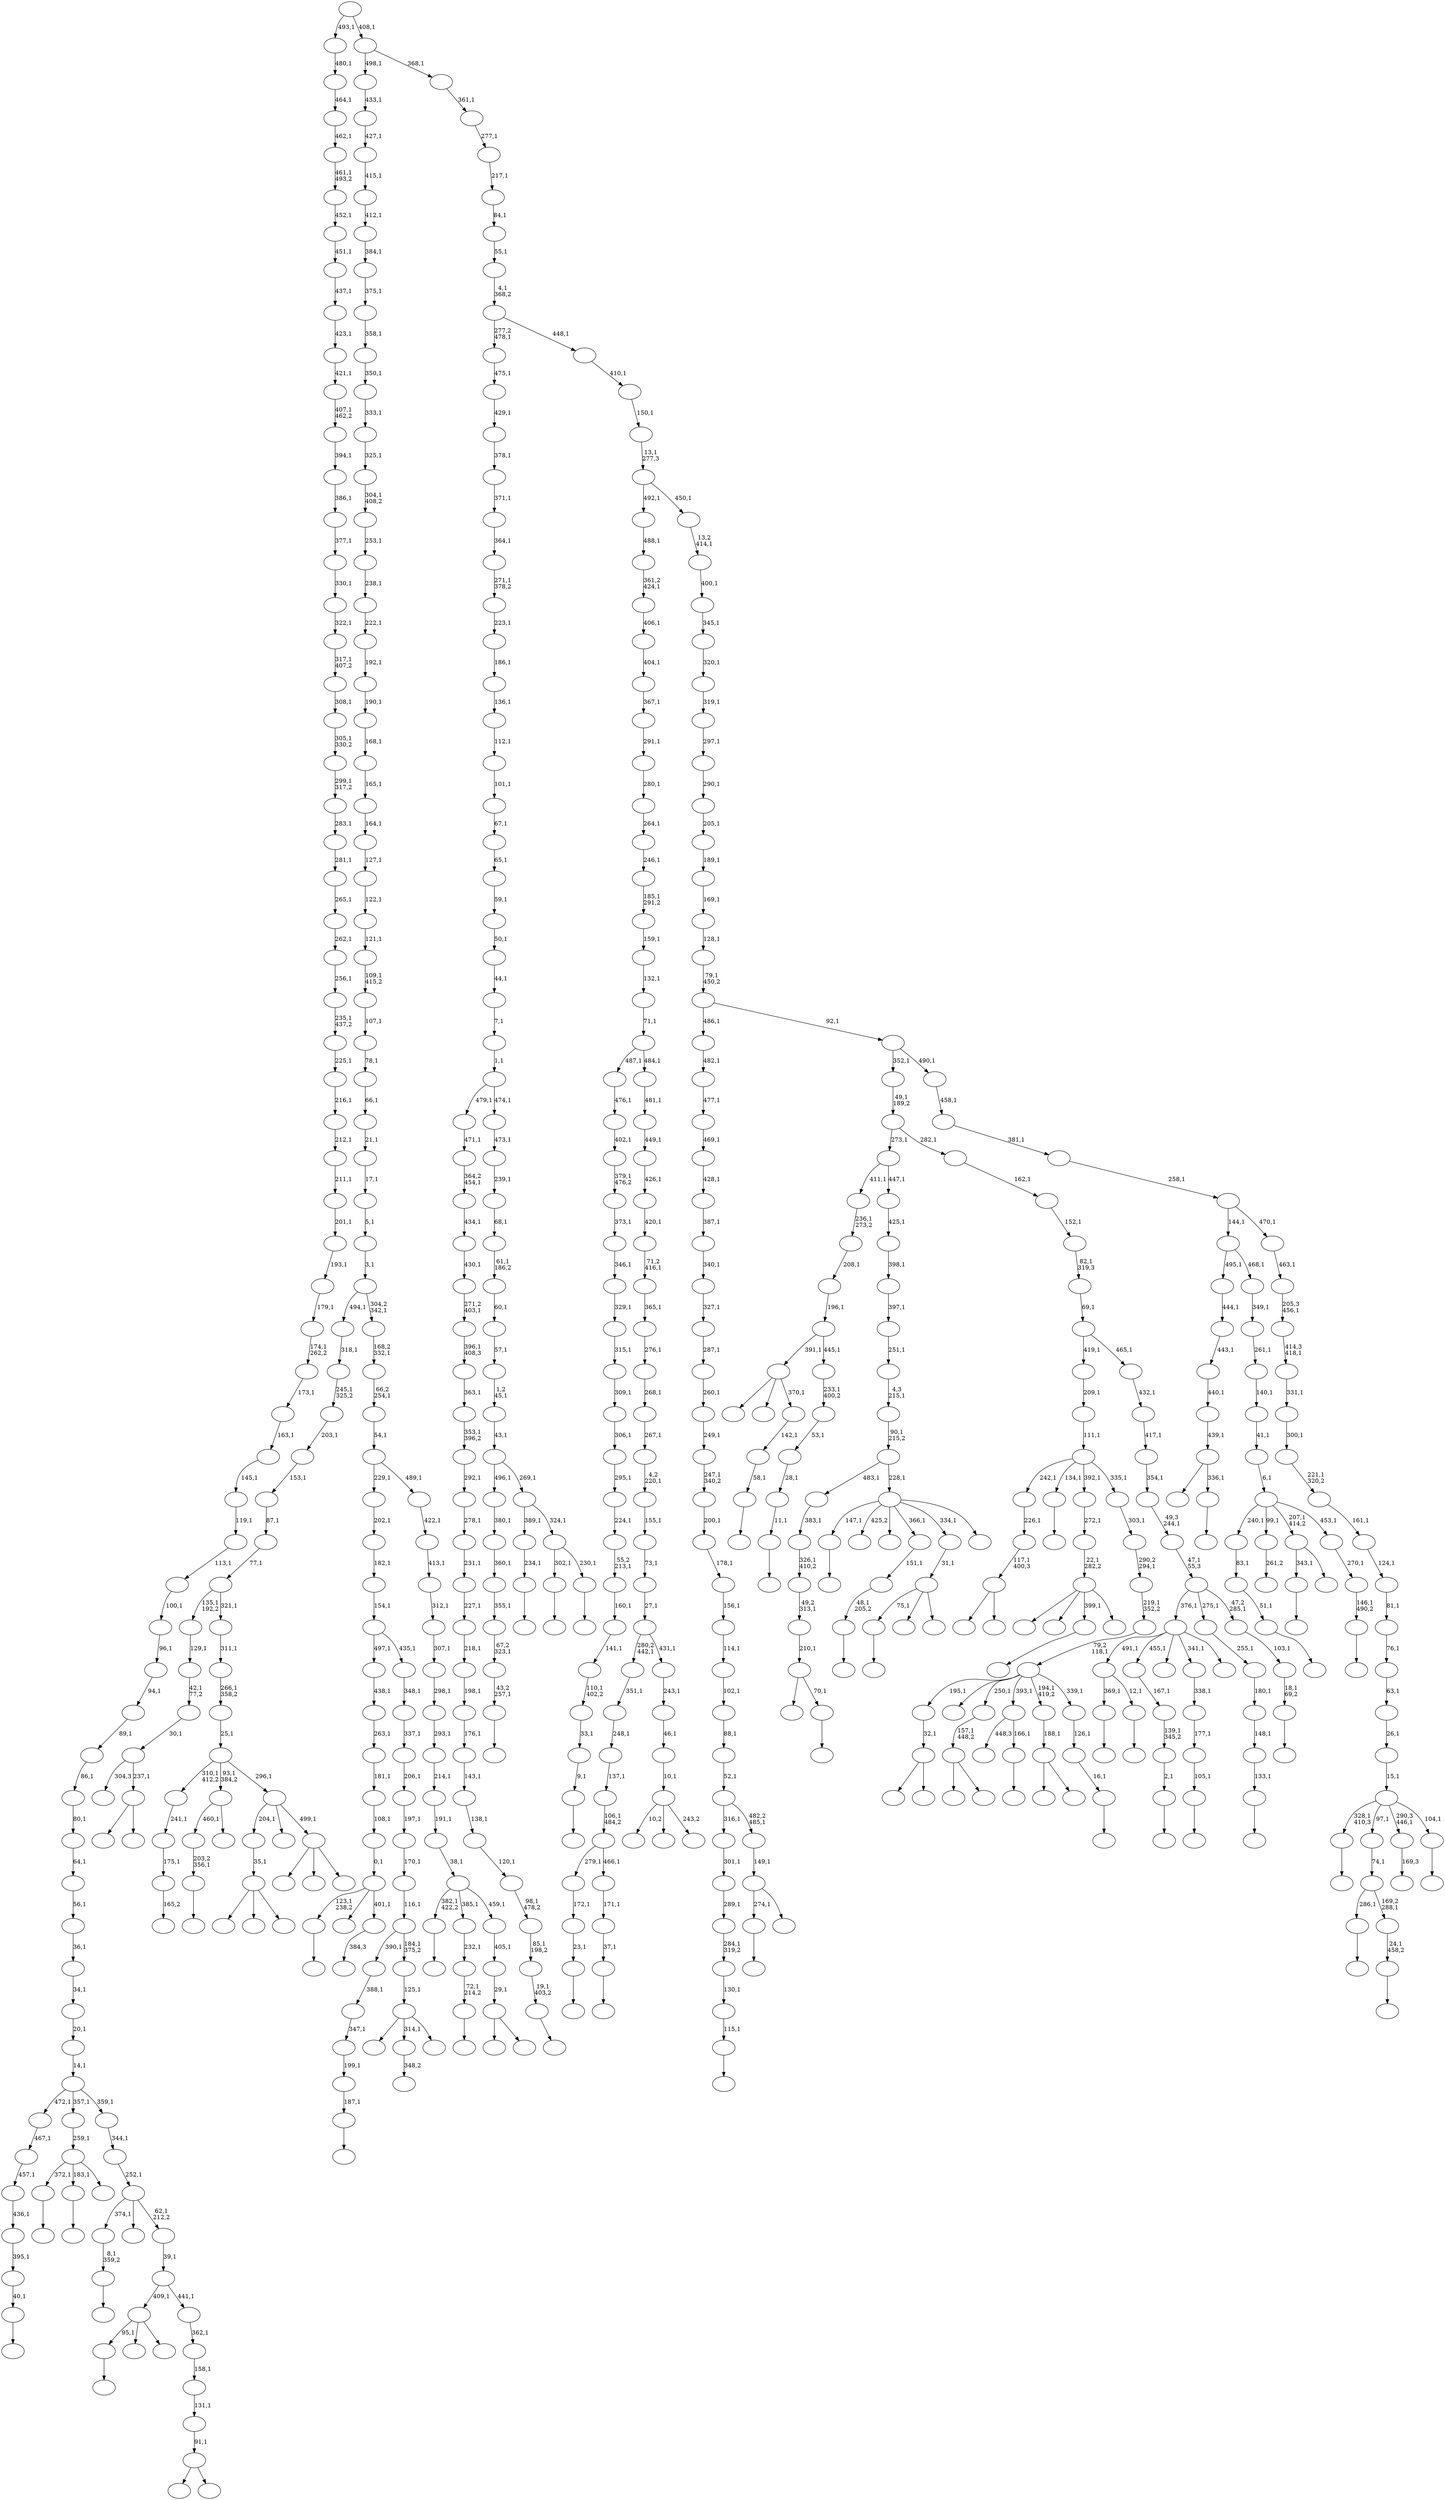 digraph T {
	600 [label=""]
	599 [label=""]
	598 [label=""]
	597 [label=""]
	596 [label=""]
	595 [label=""]
	594 [label=""]
	593 [label=""]
	592 [label=""]
	591 [label=""]
	590 [label=""]
	589 [label=""]
	588 [label=""]
	587 [label=""]
	586 [label=""]
	585 [label=""]
	584 [label=""]
	583 [label=""]
	582 [label=""]
	581 [label=""]
	580 [label=""]
	579 [label=""]
	578 [label=""]
	577 [label=""]
	576 [label=""]
	575 [label=""]
	574 [label=""]
	573 [label=""]
	572 [label=""]
	571 [label=""]
	570 [label=""]
	569 [label=""]
	568 [label=""]
	567 [label=""]
	566 [label=""]
	565 [label=""]
	564 [label=""]
	563 [label=""]
	562 [label=""]
	561 [label=""]
	560 [label=""]
	559 [label=""]
	558 [label=""]
	557 [label=""]
	556 [label=""]
	555 [label=""]
	554 [label=""]
	553 [label=""]
	552 [label=""]
	551 [label=""]
	550 [label=""]
	549 [label=""]
	548 [label=""]
	547 [label=""]
	546 [label=""]
	545 [label=""]
	544 [label=""]
	543 [label=""]
	542 [label=""]
	541 [label=""]
	540 [label=""]
	539 [label=""]
	538 [label=""]
	537 [label=""]
	536 [label=""]
	535 [label=""]
	534 [label=""]
	533 [label=""]
	532 [label=""]
	531 [label=""]
	530 [label=""]
	529 [label=""]
	528 [label=""]
	527 [label=""]
	526 [label=""]
	525 [label=""]
	524 [label=""]
	523 [label=""]
	522 [label=""]
	521 [label=""]
	520 [label=""]
	519 [label=""]
	518 [label=""]
	517 [label=""]
	516 [label=""]
	515 [label=""]
	514 [label=""]
	513 [label=""]
	512 [label=""]
	511 [label=""]
	510 [label=""]
	509 [label=""]
	508 [label=""]
	507 [label=""]
	506 [label=""]
	505 [label=""]
	504 [label=""]
	503 [label=""]
	502 [label=""]
	501 [label=""]
	500 [label=""]
	499 [label=""]
	498 [label=""]
	497 [label=""]
	496 [label=""]
	495 [label=""]
	494 [label=""]
	493 [label=""]
	492 [label=""]
	491 [label=""]
	490 [label=""]
	489 [label=""]
	488 [label=""]
	487 [label=""]
	486 [label=""]
	485 [label=""]
	484 [label=""]
	483 [label=""]
	482 [label=""]
	481 [label=""]
	480 [label=""]
	479 [label=""]
	478 [label=""]
	477 [label=""]
	476 [label=""]
	475 [label=""]
	474 [label=""]
	473 [label=""]
	472 [label=""]
	471 [label=""]
	470 [label=""]
	469 [label=""]
	468 [label=""]
	467 [label=""]
	466 [label=""]
	465 [label=""]
	464 [label=""]
	463 [label=""]
	462 [label=""]
	461 [label=""]
	460 [label=""]
	459 [label=""]
	458 [label=""]
	457 [label=""]
	456 [label=""]
	455 [label=""]
	454 [label=""]
	453 [label=""]
	452 [label=""]
	451 [label=""]
	450 [label=""]
	449 [label=""]
	448 [label=""]
	447 [label=""]
	446 [label=""]
	445 [label=""]
	444 [label=""]
	443 [label=""]
	442 [label=""]
	441 [label=""]
	440 [label=""]
	439 [label=""]
	438 [label=""]
	437 [label=""]
	436 [label=""]
	435 [label=""]
	434 [label=""]
	433 [label=""]
	432 [label=""]
	431 [label=""]
	430 [label=""]
	429 [label=""]
	428 [label=""]
	427 [label=""]
	426 [label=""]
	425 [label=""]
	424 [label=""]
	423 [label=""]
	422 [label=""]
	421 [label=""]
	420 [label=""]
	419 [label=""]
	418 [label=""]
	417 [label=""]
	416 [label=""]
	415 [label=""]
	414 [label=""]
	413 [label=""]
	412 [label=""]
	411 [label=""]
	410 [label=""]
	409 [label=""]
	408 [label=""]
	407 [label=""]
	406 [label=""]
	405 [label=""]
	404 [label=""]
	403 [label=""]
	402 [label=""]
	401 [label=""]
	400 [label=""]
	399 [label=""]
	398 [label=""]
	397 [label=""]
	396 [label=""]
	395 [label=""]
	394 [label=""]
	393 [label=""]
	392 [label=""]
	391 [label=""]
	390 [label=""]
	389 [label=""]
	388 [label=""]
	387 [label=""]
	386 [label=""]
	385 [label=""]
	384 [label=""]
	383 [label=""]
	382 [label=""]
	381 [label=""]
	380 [label=""]
	379 [label=""]
	378 [label=""]
	377 [label=""]
	376 [label=""]
	375 [label=""]
	374 [label=""]
	373 [label=""]
	372 [label=""]
	371 [label=""]
	370 [label=""]
	369 [label=""]
	368 [label=""]
	367 [label=""]
	366 [label=""]
	365 [label=""]
	364 [label=""]
	363 [label=""]
	362 [label=""]
	361 [label=""]
	360 [label=""]
	359 [label=""]
	358 [label=""]
	357 [label=""]
	356 [label=""]
	355 [label=""]
	354 [label=""]
	353 [label=""]
	352 [label=""]
	351 [label=""]
	350 [label=""]
	349 [label=""]
	348 [label=""]
	347 [label=""]
	346 [label=""]
	345 [label=""]
	344 [label=""]
	343 [label=""]
	342 [label=""]
	341 [label=""]
	340 [label=""]
	339 [label=""]
	338 [label=""]
	337 [label=""]
	336 [label=""]
	335 [label=""]
	334 [label=""]
	333 [label=""]
	332 [label=""]
	331 [label=""]
	330 [label=""]
	329 [label=""]
	328 [label=""]
	327 [label=""]
	326 [label=""]
	325 [label=""]
	324 [label=""]
	323 [label=""]
	322 [label=""]
	321 [label=""]
	320 [label=""]
	319 [label=""]
	318 [label=""]
	317 [label=""]
	316 [label=""]
	315 [label=""]
	314 [label=""]
	313 [label=""]
	312 [label=""]
	311 [label=""]
	310 [label=""]
	309 [label=""]
	308 [label=""]
	307 [label=""]
	306 [label=""]
	305 [label=""]
	304 [label=""]
	303 [label=""]
	302 [label=""]
	301 [label=""]
	300 [label=""]
	299 [label=""]
	298 [label=""]
	297 [label=""]
	296 [label=""]
	295 [label=""]
	294 [label=""]
	293 [label=""]
	292 [label=""]
	291 [label=""]
	290 [label=""]
	289 [label=""]
	288 [label=""]
	287 [label=""]
	286 [label=""]
	285 [label=""]
	284 [label=""]
	283 [label=""]
	282 [label=""]
	281 [label=""]
	280 [label=""]
	279 [label=""]
	278 [label=""]
	277 [label=""]
	276 [label=""]
	275 [label=""]
	274 [label=""]
	273 [label=""]
	272 [label=""]
	271 [label=""]
	270 [label=""]
	269 [label=""]
	268 [label=""]
	267 [label=""]
	266 [label=""]
	265 [label=""]
	264 [label=""]
	263 [label=""]
	262 [label=""]
	261 [label=""]
	260 [label=""]
	259 [label=""]
	258 [label=""]
	257 [label=""]
	256 [label=""]
	255 [label=""]
	254 [label=""]
	253 [label=""]
	252 [label=""]
	251 [label=""]
	250 [label=""]
	249 [label=""]
	248 [label=""]
	247 [label=""]
	246 [label=""]
	245 [label=""]
	244 [label=""]
	243 [label=""]
	242 [label=""]
	241 [label=""]
	240 [label=""]
	239 [label=""]
	238 [label=""]
	237 [label=""]
	236 [label=""]
	235 [label=""]
	234 [label=""]
	233 [label=""]
	232 [label=""]
	231 [label=""]
	230 [label=""]
	229 [label=""]
	228 [label=""]
	227 [label=""]
	226 [label=""]
	225 [label=""]
	224 [label=""]
	223 [label=""]
	222 [label=""]
	221 [label=""]
	220 [label=""]
	219 [label=""]
	218 [label=""]
	217 [label=""]
	216 [label=""]
	215 [label=""]
	214 [label=""]
	213 [label=""]
	212 [label=""]
	211 [label=""]
	210 [label=""]
	209 [label=""]
	208 [label=""]
	207 [label=""]
	206 [label=""]
	205 [label=""]
	204 [label=""]
	203 [label=""]
	202 [label=""]
	201 [label=""]
	200 [label=""]
	199 [label=""]
	198 [label=""]
	197 [label=""]
	196 [label=""]
	195 [label=""]
	194 [label=""]
	193 [label=""]
	192 [label=""]
	191 [label=""]
	190 [label=""]
	189 [label=""]
	188 [label=""]
	187 [label=""]
	186 [label=""]
	185 [label=""]
	184 [label=""]
	183 [label=""]
	182 [label=""]
	181 [label=""]
	180 [label=""]
	179 [label=""]
	178 [label=""]
	177 [label=""]
	176 [label=""]
	175 [label=""]
	174 [label=""]
	173 [label=""]
	172 [label=""]
	171 [label=""]
	170 [label=""]
	169 [label=""]
	168 [label=""]
	167 [label=""]
	166 [label=""]
	165 [label=""]
	164 [label=""]
	163 [label=""]
	162 [label=""]
	161 [label=""]
	160 [label=""]
	159 [label=""]
	158 [label=""]
	157 [label=""]
	156 [label=""]
	155 [label=""]
	154 [label=""]
	153 [label=""]
	152 [label=""]
	151 [label=""]
	150 [label=""]
	149 [label=""]
	148 [label=""]
	147 [label=""]
	146 [label=""]
	145 [label=""]
	144 [label=""]
	143 [label=""]
	142 [label=""]
	141 [label=""]
	140 [label=""]
	139 [label=""]
	138 [label=""]
	137 [label=""]
	136 [label=""]
	135 [label=""]
	134 [label=""]
	133 [label=""]
	132 [label=""]
	131 [label=""]
	130 [label=""]
	129 [label=""]
	128 [label=""]
	127 [label=""]
	126 [label=""]
	125 [label=""]
	124 [label=""]
	123 [label=""]
	122 [label=""]
	121 [label=""]
	120 [label=""]
	119 [label=""]
	118 [label=""]
	117 [label=""]
	116 [label=""]
	115 [label=""]
	114 [label=""]
	113 [label=""]
	112 [label=""]
	111 [label=""]
	110 [label=""]
	109 [label=""]
	108 [label=""]
	107 [label=""]
	106 [label=""]
	105 [label=""]
	104 [label=""]
	103 [label=""]
	102 [label=""]
	101 [label=""]
	100 [label=""]
	99 [label=""]
	98 [label=""]
	97 [label=""]
	96 [label=""]
	95 [label=""]
	94 [label=""]
	93 [label=""]
	92 [label=""]
	91 [label=""]
	90 [label=""]
	89 [label=""]
	88 [label=""]
	87 [label=""]
	86 [label=""]
	85 [label=""]
	84 [label=""]
	83 [label=""]
	82 [label=""]
	81 [label=""]
	80 [label=""]
	79 [label=""]
	78 [label=""]
	77 [label=""]
	76 [label=""]
	75 [label=""]
	74 [label=""]
	73 [label=""]
	72 [label=""]
	71 [label=""]
	70 [label=""]
	69 [label=""]
	68 [label=""]
	67 [label=""]
	66 [label=""]
	65 [label=""]
	64 [label=""]
	63 [label=""]
	62 [label=""]
	61 [label=""]
	60 [label=""]
	59 [label=""]
	58 [label=""]
	57 [label=""]
	56 [label=""]
	55 [label=""]
	54 [label=""]
	53 [label=""]
	52 [label=""]
	51 [label=""]
	50 [label=""]
	49 [label=""]
	48 [label=""]
	47 [label=""]
	46 [label=""]
	45 [label=""]
	44 [label=""]
	43 [label=""]
	42 [label=""]
	41 [label=""]
	40 [label=""]
	39 [label=""]
	38 [label=""]
	37 [label=""]
	36 [label=""]
	35 [label=""]
	34 [label=""]
	33 [label=""]
	32 [label=""]
	31 [label=""]
	30 [label=""]
	29 [label=""]
	28 [label=""]
	27 [label=""]
	26 [label=""]
	25 [label=""]
	24 [label=""]
	23 [label=""]
	22 [label=""]
	21 [label=""]
	20 [label=""]
	19 [label=""]
	18 [label=""]
	17 [label=""]
	16 [label=""]
	15 [label=""]
	14 [label=""]
	13 [label=""]
	12 [label=""]
	11 [label=""]
	10 [label=""]
	9 [label=""]
	8 [label=""]
	7 [label=""]
	6 [label=""]
	5 [label=""]
	4 [label=""]
	3 [label=""]
	2 [label=""]
	1 [label=""]
	0 [label=""]
	599 -> 600 [label=""]
	597 -> 598 [label=""]
	595 -> 596 [label=""]
	591 -> 592 [label=""]
	588 -> 589 [label=""]
	584 -> 585 [label=""]
	579 -> 580 [label=""]
	577 -> 578 [label=""]
	576 -> 577 [label="58,1"]
	575 -> 576 [label="142,1"]
	574 -> 593 [label=""]
	574 -> 581 [label=""]
	574 -> 575 [label="370,1"]
	572 -> 573 [label=""]
	571 -> 572 [label="8,1\n359,2"]
	568 -> 569 [label="165,2"]
	567 -> 568 [label="175,1"]
	566 -> 567 [label="241,1"]
	563 -> 564 [label=""]
	560 -> 561 [label=""]
	559 -> 560 [label="9,1"]
	558 -> 559 [label="33,1"]
	557 -> 558 [label="110,1\n402,2"]
	556 -> 557 [label="141,1"]
	555 -> 556 [label="160,1"]
	554 -> 555 [label="55,2\n213,1"]
	553 -> 554 [label="224,1"]
	552 -> 553 [label="295,1"]
	551 -> 552 [label="306,1"]
	550 -> 551 [label="309,1"]
	549 -> 550 [label="315,1"]
	548 -> 549 [label="329,1"]
	547 -> 548 [label="346,1"]
	546 -> 547 [label="373,1"]
	545 -> 546 [label="379,1\n476,2"]
	544 -> 545 [label="402,1"]
	543 -> 544 [label="476,1"]
	541 -> 542 [label=""]
	540 -> 541 [label="43,2\n257,1"]
	539 -> 540 [label="67,2\n323,1"]
	538 -> 539 [label="355,1"]
	537 -> 538 [label="360,1"]
	536 -> 537 [label="380,1"]
	533 -> 534 [label=""]
	532 -> 533 [label="234,1"]
	530 -> 531 [label=""]
	528 -> 586 [label=""]
	528 -> 529 [label=""]
	527 -> 528 [label="117,1\n400,3"]
	526 -> 527 [label="226,1"]
	524 -> 525 [label=""]
	522 -> 523 [label=""]
	521 -> 524 [label="369,1"]
	521 -> 522 [label="12,1"]
	517 -> 518 [label=""]
	516 -> 517 [label="24,1\n458,2"]
	515 -> 588 [label="286,1"]
	515 -> 516 [label="169,2\n288,1"]
	514 -> 515 [label="74,1"]
	511 -> 570 [label=""]
	511 -> 512 [label=""]
	510 -> 511 [label="32,1"]
	507 -> 508 [label=""]
	504 -> 505 [label=""]
	503 -> 504 [label="203,2\n356,1"]
	500 -> 501 [label=""]
	499 -> 500 [label="51,1"]
	498 -> 499 [label="83,1"]
	495 -> 496 [label=""]
	493 -> 494 [label=""]
	492 -> 493 [label="2,1"]
	491 -> 492 [label="139,1\n345,2"]
	490 -> 491 [label="167,1"]
	487 -> 488 [label=""]
	485 -> 486 [label=""]
	484 -> 485 [label="23,1"]
	483 -> 484 [label="172,1"]
	481 -> 482 [label="261,2"]
	479 -> 520 [label=""]
	479 -> 513 [label=""]
	479 -> 480 [label=""]
	478 -> 479 [label="35,1"]
	476 -> 583 [label=""]
	476 -> 477 [label=""]
	475 -> 476 [label="157,1\n448,2"]
	473 -> 474 [label=""]
	472 -> 473 [label="72,1\n214,2"]
	471 -> 472 [label="232,1"]
	468 -> 469 [label=""]
	467 -> 468 [label="19,1\n403,2"]
	466 -> 467 [label="85,1\n198,2"]
	465 -> 466 [label="98,1\n478,2"]
	464 -> 465 [label="120,1"]
	463 -> 464 [label="138,1"]
	462 -> 463 [label="143,1"]
	461 -> 462 [label="176,1"]
	460 -> 461 [label="198,1"]
	459 -> 460 [label="218,1"]
	458 -> 459 [label="227,1"]
	457 -> 458 [label="231,1"]
	456 -> 457 [label="278,1"]
	455 -> 456 [label="292,1"]
	454 -> 455 [label="353,1\n396,2"]
	453 -> 454 [label="363,1"]
	452 -> 453 [label="396,1\n408,3"]
	451 -> 452 [label="271,2\n403,1"]
	450 -> 451 [label="430,1"]
	449 -> 450 [label="434,1"]
	448 -> 449 [label="364,2\n454,1"]
	447 -> 448 [label="471,1"]
	444 -> 445 [label="348,2"]
	441 -> 442 [label=""]
	440 -> 441 [label="40,1"]
	439 -> 440 [label="395,1"]
	438 -> 439 [label="436,1"]
	437 -> 438 [label="457,1"]
	436 -> 437 [label="467,1"]
	434 -> 590 [label=""]
	434 -> 435 [label=""]
	433 -> 489 [label="304,3"]
	433 -> 434 [label="237,1"]
	432 -> 433 [label="30,1"]
	431 -> 432 [label="42,1\n77,2"]
	430 -> 431 [label="129,1"]
	428 -> 595 [label="95,1"]
	428 -> 562 [label=""]
	428 -> 429 [label=""]
	425 -> 426 [label=""]
	423 -> 424 [label="384,3"]
	422 -> 563 [label="123,1\n238,2"]
	422 -> 519 [label=""]
	422 -> 423 [label="401,1"]
	421 -> 422 [label="0,1"]
	420 -> 421 [label="108,1"]
	419 -> 420 [label="181,1"]
	418 -> 419 [label="263,1"]
	417 -> 418 [label="438,1"]
	414 -> 415 [label=""]
	413 -> 414 [label="11,1"]
	412 -> 413 [label="28,1"]
	411 -> 412 [label="53,1"]
	410 -> 411 [label="233,1\n400,2"]
	409 -> 574 [label="391,1"]
	409 -> 410 [label="445,1"]
	408 -> 409 [label="196,1"]
	407 -> 408 [label="208,1"]
	406 -> 407 [label="236,1\n273,2"]
	404 -> 405 [label=""]
	403 -> 404 [label="37,1"]
	402 -> 403 [label="171,1"]
	401 -> 483 [label="279,1"]
	401 -> 402 [label="466,1"]
	400 -> 401 [label="106,1\n484,2"]
	399 -> 400 [label="137,1"]
	398 -> 399 [label="248,1"]
	397 -> 398 [label="351,1"]
	394 -> 395 [label="169,3"]
	390 -> 425 [label="343,1"]
	390 -> 391 [label=""]
	388 -> 389 [label=""]
	387 -> 506 [label="448,3"]
	387 -> 388 [label="166,1"]
	385 -> 386 [label=""]
	384 -> 385 [label="187,1"]
	383 -> 384 [label="199,1"]
	382 -> 383 [label="347,1"]
	381 -> 382 [label="388,1"]
	379 -> 380 [label=""]
	378 -> 470 [label=""]
	378 -> 379 [label="70,1"]
	377 -> 378 [label="210,1"]
	376 -> 377 [label="49,2\n313,1"]
	375 -> 376 [label="326,1\n410,2"]
	374 -> 375 [label="383,1"]
	372 -> 373 [label=""]
	371 -> 495 [label="302,1"]
	371 -> 372 [label="230,1"]
	370 -> 532 [label="389,1"]
	370 -> 371 [label="324,1"]
	369 -> 536 [label="496,1"]
	369 -> 370 [label="269,1"]
	368 -> 369 [label="43,1"]
	367 -> 368 [label="1,2\n45,1"]
	366 -> 367 [label="57,1"]
	365 -> 366 [label="60,1"]
	364 -> 365 [label="61,1\n186,2"]
	363 -> 364 [label="68,1"]
	362 -> 363 [label="239,1"]
	361 -> 362 [label="473,1"]
	360 -> 447 [label="479,1"]
	360 -> 361 [label="474,1"]
	359 -> 360 [label="1,1"]
	358 -> 359 [label="7,1"]
	357 -> 358 [label="44,1"]
	356 -> 357 [label="50,1"]
	355 -> 356 [label="59,1"]
	354 -> 355 [label="65,1"]
	353 -> 354 [label="67,1"]
	352 -> 353 [label="101,1"]
	351 -> 352 [label="112,1"]
	350 -> 351 [label="136,1"]
	349 -> 350 [label="186,1"]
	348 -> 349 [label="223,1"]
	347 -> 348 [label="271,1\n378,2"]
	346 -> 347 [label="364,1"]
	345 -> 346 [label="371,1"]
	344 -> 345 [label="378,1"]
	343 -> 344 [label="429,1"]
	342 -> 343 [label="475,1"]
	339 -> 340 [label=""]
	338 -> 339 [label="48,1\n205,2"]
	337 -> 338 [label="151,1"]
	335 -> 336 [label=""]
	334 -> 335 [label="115,1"]
	333 -> 334 [label="130,1"]
	332 -> 333 [label="284,1\n319,2"]
	331 -> 332 [label="289,1"]
	330 -> 331 [label="301,1"]
	328 -> 579 [label="372,1"]
	328 -> 507 [label="183,1"]
	328 -> 329 [label=""]
	327 -> 328 [label="259,1"]
	325 -> 446 [label=""]
	325 -> 444 [label="314,1"]
	325 -> 326 [label=""]
	324 -> 325 [label="125,1"]
	323 -> 381 [label="390,1"]
	323 -> 324 [label="184,1\n375,2"]
	322 -> 323 [label="116,1"]
	321 -> 322 [label="170,1"]
	320 -> 321 [label="197,1"]
	319 -> 320 [label="206,1"]
	318 -> 319 [label="337,1"]
	317 -> 318 [label="348,1"]
	316 -> 417 [label="497,1"]
	316 -> 317 [label="435,1"]
	315 -> 316 [label="154,1"]
	314 -> 315 [label="182,1"]
	313 -> 314 [label="202,1"]
	311 -> 312 [label=""]
	310 -> 311 [label="105,1"]
	309 -> 310 [label="177,1"]
	308 -> 309 [label="338,1"]
	305 -> 306 [label=""]
	303 -> 304 [label=""]
	302 -> 341 [label=""]
	302 -> 303 [label="336,1"]
	301 -> 302 [label="439,1"]
	300 -> 301 [label="440,1"]
	299 -> 300 [label="443,1"]
	298 -> 299 [label="444,1"]
	296 -> 503 [label="460,1"]
	296 -> 297 [label=""]
	294 -> 530 [label="274,1"]
	294 -> 295 [label=""]
	293 -> 294 [label="149,1"]
	292 -> 330 [label="316,1"]
	292 -> 293 [label="482,2\n485,1"]
	291 -> 292 [label="52,1"]
	290 -> 291 [label="88,1"]
	289 -> 290 [label="102,1"]
	288 -> 289 [label="114,1"]
	287 -> 288 [label="156,1"]
	286 -> 287 [label="178,1"]
	285 -> 286 [label="200,1"]
	284 -> 285 [label="247,1\n340,2"]
	283 -> 284 [label="249,1"]
	282 -> 283 [label="260,1"]
	281 -> 282 [label="287,1"]
	280 -> 281 [label="327,1"]
	279 -> 280 [label="340,1"]
	278 -> 279 [label="387,1"]
	277 -> 278 [label="428,1"]
	276 -> 277 [label="469,1"]
	275 -> 276 [label="477,1"]
	274 -> 275 [label="482,1"]
	272 -> 427 [label=""]
	272 -> 307 [label=""]
	272 -> 273 [label=""]
	271 -> 478 [label="204,1"]
	271 -> 416 [label=""]
	271 -> 272 [label="499,1"]
	270 -> 566 [label="310,1\n412,2"]
	270 -> 296 [label="93,1\n384,2"]
	270 -> 271 [label="296,1"]
	269 -> 270 [label="25,1"]
	268 -> 269 [label="266,1\n358,2"]
	267 -> 268 [label="311,1"]
	266 -> 430 [label="135,1\n192,2"]
	266 -> 267 [label="321,1"]
	265 -> 266 [label="77,1"]
	264 -> 265 [label="87,1"]
	263 -> 264 [label="153,1"]
	262 -> 263 [label="203,1"]
	261 -> 262 [label="245,1\n325,2"]
	260 -> 261 [label="318,1"]
	258 -> 594 [label=""]
	258 -> 393 [label=""]
	258 -> 305 [label="399,1"]
	258 -> 259 [label=""]
	257 -> 258 [label="22,1\n282,2"]
	256 -> 257 [label="272,1"]
	254 -> 591 [label="75,1"]
	254 -> 396 [label=""]
	254 -> 255 [label=""]
	253 -> 254 [label="31,1"]
	251 -> 252 [label=""]
	250 -> 251 [label="146,1\n490,2"]
	249 -> 250 [label="270,1"]
	248 -> 498 [label="240,1"]
	248 -> 481 [label="99,1"]
	248 -> 390 [label="207,1\n414,2"]
	248 -> 249 [label="453,1"]
	247 -> 248 [label="6,1"]
	246 -> 247 [label="41,1"]
	245 -> 246 [label="140,1"]
	244 -> 245 [label="261,1"]
	243 -> 244 [label="349,1"]
	242 -> 298 [label="495,1"]
	242 -> 243 [label="468,1"]
	240 -> 599 [label="147,1"]
	240 -> 582 [label="425,2"]
	240 -> 565 [label=""]
	240 -> 337 [label="366,1"]
	240 -> 253 [label="334,1"]
	240 -> 241 [label=""]
	239 -> 374 [label="483,1"]
	239 -> 240 [label="228,1"]
	238 -> 239 [label="90,1\n215,2"]
	237 -> 238 [label="4,3\n215,1"]
	236 -> 237 [label="251,1"]
	235 -> 236 [label="397,1"]
	234 -> 235 [label="398,1"]
	233 -> 234 [label="425,1"]
	232 -> 406 [label="411,1"]
	232 -> 233 [label="447,1"]
	230 -> 587 [label=""]
	230 -> 231 [label=""]
	229 -> 230 [label="188,1"]
	227 -> 228 [label=""]
	226 -> 227 [label="16,1"]
	225 -> 226 [label="126,1"]
	224 -> 510 [label="195,1"]
	224 -> 497 [label=""]
	224 -> 475 [label="250,1"]
	224 -> 387 [label="393,1"]
	224 -> 229 [label="194,1\n419,2"]
	224 -> 225 [label="339,1"]
	223 -> 224 [label="79,2\n118,1"]
	222 -> 223 [label="219,1\n352,2"]
	221 -> 222 [label="290,2\n294,1"]
	220 -> 221 [label="303,1"]
	219 -> 526 [label="242,1"]
	219 -> 487 [label="134,1"]
	219 -> 256 [label="392,1"]
	219 -> 220 [label="335,1"]
	218 -> 219 [label="111,1"]
	217 -> 218 [label="209,1"]
	215 -> 521 [label="491,1"]
	215 -> 490 [label="455,1"]
	215 -> 392 [label=""]
	215 -> 308 [label="341,1"]
	215 -> 216 [label=""]
	212 -> 213 [label=""]
	211 -> 212 [label="133,1"]
	210 -> 211 [label="148,1"]
	209 -> 210 [label="180,1"]
	208 -> 209 [label="255,1"]
	206 -> 207 [label=""]
	205 -> 206 [label="18,1\n69,2"]
	204 -> 205 [label="103,1"]
	203 -> 215 [label="376,1"]
	203 -> 208 [label="275,1"]
	203 -> 204 [label="47,2\n285,1"]
	202 -> 203 [label="47,1\n55,3"]
	201 -> 202 [label="49,3\n244,1"]
	200 -> 201 [label="354,1"]
	199 -> 200 [label="417,1"]
	198 -> 199 [label="432,1"]
	197 -> 217 [label="419,1"]
	197 -> 198 [label="465,1"]
	196 -> 197 [label="69,1"]
	195 -> 196 [label="82,1\n319,3"]
	194 -> 195 [label="152,1"]
	193 -> 194 [label="162,1"]
	192 -> 232 [label="273,1"]
	192 -> 193 [label="282,1"]
	191 -> 192 [label="49,1\n189,2"]
	189 -> 535 [label="10,2"]
	189 -> 502 [label=""]
	189 -> 190 [label="243,2"]
	188 -> 189 [label="10,1"]
	187 -> 188 [label="46,1"]
	186 -> 187 [label="243,1"]
	185 -> 397 [label="280,2\n442,1"]
	185 -> 186 [label="431,1"]
	184 -> 185 [label="27,1"]
	183 -> 184 [label="73,1"]
	182 -> 183 [label="155,1"]
	181 -> 182 [label="4,2\n220,1"]
	180 -> 181 [label="267,1"]
	179 -> 180 [label="268,1"]
	178 -> 179 [label="276,1"]
	177 -> 178 [label="365,1"]
	176 -> 177 [label="71,2\n416,1"]
	175 -> 176 [label="420,1"]
	174 -> 175 [label="426,1"]
	173 -> 174 [label="449,1"]
	172 -> 173 [label="481,1"]
	171 -> 543 [label="487,1"]
	171 -> 172 [label="484,1"]
	170 -> 171 [label="71,1"]
	169 -> 170 [label="132,1"]
	168 -> 169 [label="159,1"]
	167 -> 168 [label="185,1\n291,2"]
	166 -> 167 [label="246,1"]
	165 -> 166 [label="264,1"]
	164 -> 165 [label="280,1"]
	163 -> 164 [label="291,1"]
	162 -> 163 [label="367,1"]
	161 -> 162 [label="404,1"]
	160 -> 161 [label="406,1"]
	159 -> 160 [label="361,2\n424,1"]
	158 -> 159 [label="488,1"]
	156 -> 443 [label=""]
	156 -> 157 [label=""]
	155 -> 156 [label="91,1"]
	154 -> 155 [label="131,1"]
	153 -> 154 [label="158,1"]
	152 -> 153 [label="362,1"]
	151 -> 428 [label="409,1"]
	151 -> 152 [label="441,1"]
	150 -> 151 [label="39,1"]
	149 -> 571 [label="374,1"]
	149 -> 214 [label=""]
	149 -> 150 [label="62,1\n212,2"]
	148 -> 149 [label="252,1"]
	147 -> 148 [label="344,1"]
	146 -> 436 [label="472,1"]
	146 -> 327 [label="357,1"]
	146 -> 147 [label="359,1"]
	145 -> 146 [label="14,1"]
	144 -> 145 [label="20,1"]
	143 -> 144 [label="34,1"]
	142 -> 143 [label="36,1"]
	141 -> 142 [label="56,1"]
	140 -> 141 [label="64,1"]
	139 -> 140 [label="80,1"]
	138 -> 139 [label="86,1"]
	137 -> 138 [label="89,1"]
	136 -> 137 [label="94,1"]
	135 -> 136 [label="96,1"]
	134 -> 135 [label="100,1"]
	133 -> 134 [label="113,1"]
	132 -> 133 [label="119,1"]
	131 -> 132 [label="145,1"]
	130 -> 131 [label="163,1"]
	129 -> 130 [label="173,1"]
	128 -> 129 [label="174,1\n262,2"]
	127 -> 128 [label="179,1"]
	126 -> 127 [label="193,1"]
	125 -> 126 [label="201,1"]
	124 -> 125 [label="211,1"]
	123 -> 124 [label="212,1"]
	122 -> 123 [label="216,1"]
	121 -> 122 [label="225,1"]
	120 -> 121 [label="235,1\n437,2"]
	119 -> 120 [label="256,1"]
	118 -> 119 [label="262,1"]
	117 -> 118 [label="265,1"]
	116 -> 117 [label="281,1"]
	115 -> 116 [label="283,1"]
	114 -> 115 [label="299,1\n317,2"]
	113 -> 114 [label="305,1\n330,2"]
	112 -> 113 [label="308,1"]
	111 -> 112 [label="317,1\n407,2"]
	110 -> 111 [label="322,1"]
	109 -> 110 [label="330,1"]
	108 -> 109 [label="377,1"]
	107 -> 108 [label="386,1"]
	106 -> 107 [label="394,1"]
	105 -> 106 [label="407,1\n462,2"]
	104 -> 105 [label="421,1"]
	103 -> 104 [label="423,1"]
	102 -> 103 [label="437,1"]
	101 -> 102 [label="451,1"]
	100 -> 101 [label="452,1"]
	99 -> 100 [label="461,1\n493,2"]
	98 -> 99 [label="462,1"]
	97 -> 98 [label="464,1"]
	96 -> 97 [label="480,1"]
	94 -> 509 [label=""]
	94 -> 95 [label=""]
	93 -> 94 [label="29,1"]
	92 -> 93 [label="405,1"]
	91 -> 584 [label="382,1\n422,2"]
	91 -> 471 [label="385,1"]
	91 -> 92 [label="459,1"]
	90 -> 91 [label="38,1"]
	89 -> 90 [label="191,1"]
	88 -> 89 [label="214,1"]
	87 -> 88 [label="293,1"]
	86 -> 87 [label="298,1"]
	85 -> 86 [label="307,1"]
	84 -> 85 [label="312,1"]
	83 -> 84 [label="413,1"]
	82 -> 83 [label="422,1"]
	81 -> 313 [label="229,1"]
	81 -> 82 [label="489,1"]
	80 -> 81 [label="54,1"]
	79 -> 80 [label="66,2\n254,1"]
	78 -> 79 [label="168,2\n332,1"]
	77 -> 260 [label="494,1"]
	77 -> 78 [label="304,2\n342,1"]
	76 -> 77 [label="3,1"]
	75 -> 76 [label="5,1"]
	74 -> 75 [label="17,1"]
	73 -> 74 [label="21,1"]
	72 -> 73 [label="66,1"]
	71 -> 72 [label="78,1"]
	70 -> 71 [label="107,1"]
	69 -> 70 [label="109,1\n415,2"]
	68 -> 69 [label="121,1"]
	67 -> 68 [label="122,1"]
	66 -> 67 [label="127,1"]
	65 -> 66 [label="164,1"]
	64 -> 65 [label="165,1"]
	63 -> 64 [label="168,1"]
	62 -> 63 [label="190,1"]
	61 -> 62 [label="192,1"]
	60 -> 61 [label="222,1"]
	59 -> 60 [label="238,1"]
	58 -> 59 [label="253,1"]
	57 -> 58 [label="304,1\n408,2"]
	56 -> 57 [label="325,1"]
	55 -> 56 [label="333,1"]
	54 -> 55 [label="350,1"]
	53 -> 54 [label="358,1"]
	52 -> 53 [label="375,1"]
	51 -> 52 [label="384,1"]
	50 -> 51 [label="412,1"]
	49 -> 50 [label="415,1"]
	48 -> 49 [label="427,1"]
	47 -> 48 [label="433,1"]
	45 -> 46 [label=""]
	44 -> 597 [label="328,1\n410,3"]
	44 -> 514 [label="97,1"]
	44 -> 394 [label="290,3\n446,1"]
	44 -> 45 [label="104,1"]
	43 -> 44 [label="15,1"]
	42 -> 43 [label="26,1"]
	41 -> 42 [label="63,1"]
	40 -> 41 [label="76,1"]
	39 -> 40 [label="81,1"]
	38 -> 39 [label="124,1"]
	37 -> 38 [label="161,1"]
	36 -> 37 [label="221,1\n320,2"]
	35 -> 36 [label="300,1"]
	34 -> 35 [label="331,1"]
	33 -> 34 [label="414,3\n418,1"]
	32 -> 33 [label="205,3\n456,1"]
	31 -> 32 [label="463,1"]
	30 -> 242 [label="144,1"]
	30 -> 31 [label="470,1"]
	29 -> 30 [label="258,1"]
	28 -> 29 [label="381,1"]
	27 -> 28 [label="458,1"]
	26 -> 191 [label="352,1"]
	26 -> 27 [label="490,1"]
	25 -> 274 [label="486,1"]
	25 -> 26 [label="92,1"]
	24 -> 25 [label="79,1\n450,2"]
	23 -> 24 [label="128,1"]
	22 -> 23 [label="169,1"]
	21 -> 22 [label="189,1"]
	20 -> 21 [label="205,1"]
	19 -> 20 [label="290,1"]
	18 -> 19 [label="297,1"]
	17 -> 18 [label="319,1"]
	16 -> 17 [label="320,1"]
	15 -> 16 [label="345,1"]
	14 -> 15 [label="400,1"]
	13 -> 14 [label="13,2\n414,1"]
	12 -> 158 [label="492,1"]
	12 -> 13 [label="450,1"]
	11 -> 12 [label="13,1\n277,3"]
	10 -> 11 [label="150,1"]
	9 -> 10 [label="410,1"]
	8 -> 342 [label="277,2\n478,1"]
	8 -> 9 [label="448,1"]
	7 -> 8 [label="4,1\n368,2"]
	6 -> 7 [label="55,1"]
	5 -> 6 [label="84,1"]
	4 -> 5 [label="217,1"]
	3 -> 4 [label="277,1"]
	2 -> 3 [label="361,1"]
	1 -> 47 [label="498,1"]
	1 -> 2 [label="368,1"]
	0 -> 96 [label="493,1"]
	0 -> 1 [label="408,1"]
}
